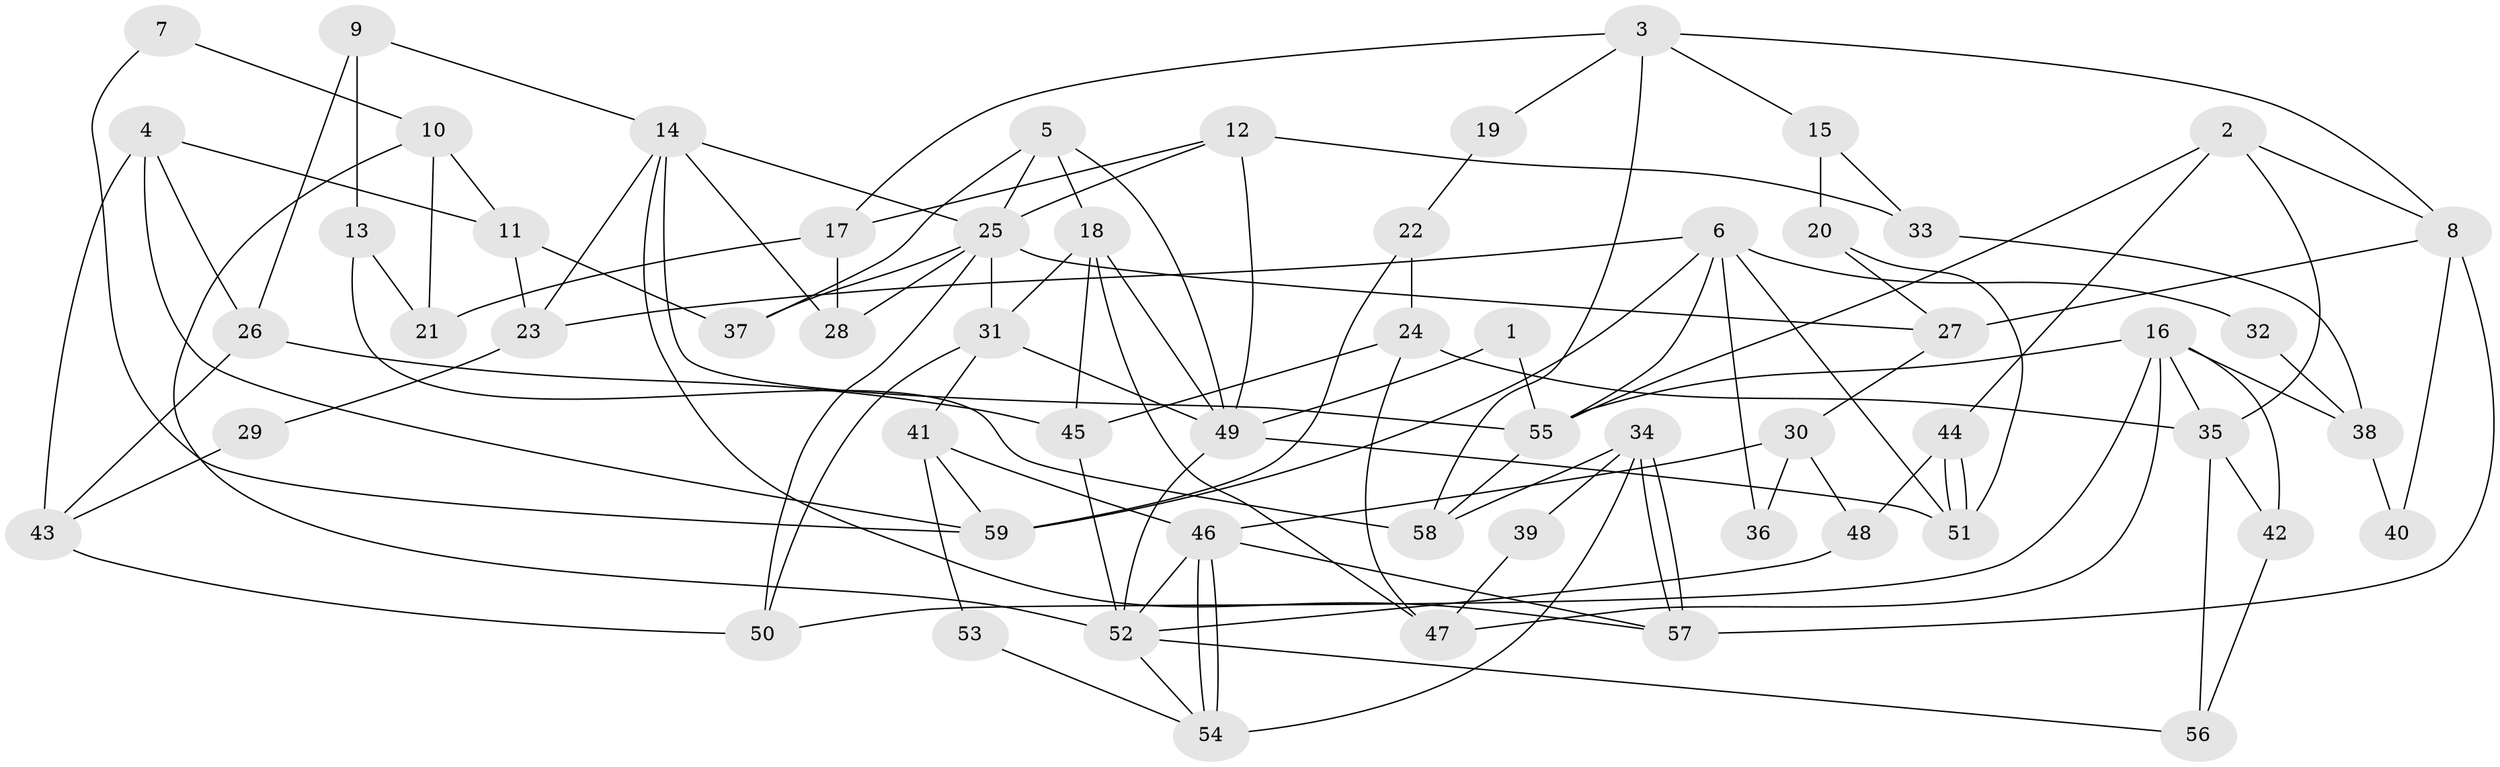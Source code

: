 // coarse degree distribution, {6: 0.2, 5: 0.17142857142857143, 7: 0.08571428571428572, 4: 0.22857142857142856, 3: 0.14285714285714285, 8: 0.05714285714285714, 2: 0.08571428571428572, 10: 0.02857142857142857}
// Generated by graph-tools (version 1.1) at 2025/41/03/06/25 10:41:54]
// undirected, 59 vertices, 118 edges
graph export_dot {
graph [start="1"]
  node [color=gray90,style=filled];
  1;
  2;
  3;
  4;
  5;
  6;
  7;
  8;
  9;
  10;
  11;
  12;
  13;
  14;
  15;
  16;
  17;
  18;
  19;
  20;
  21;
  22;
  23;
  24;
  25;
  26;
  27;
  28;
  29;
  30;
  31;
  32;
  33;
  34;
  35;
  36;
  37;
  38;
  39;
  40;
  41;
  42;
  43;
  44;
  45;
  46;
  47;
  48;
  49;
  50;
  51;
  52;
  53;
  54;
  55;
  56;
  57;
  58;
  59;
  1 -- 55;
  1 -- 49;
  2 -- 44;
  2 -- 35;
  2 -- 8;
  2 -- 55;
  3 -- 58;
  3 -- 8;
  3 -- 15;
  3 -- 17;
  3 -- 19;
  4 -- 26;
  4 -- 11;
  4 -- 43;
  4 -- 59;
  5 -- 25;
  5 -- 49;
  5 -- 18;
  5 -- 37;
  6 -- 51;
  6 -- 55;
  6 -- 23;
  6 -- 32;
  6 -- 36;
  6 -- 59;
  7 -- 59;
  7 -- 10;
  8 -- 57;
  8 -- 27;
  8 -- 40;
  9 -- 14;
  9 -- 13;
  9 -- 26;
  10 -- 11;
  10 -- 52;
  10 -- 21;
  11 -- 37;
  11 -- 23;
  12 -- 49;
  12 -- 25;
  12 -- 17;
  12 -- 33;
  13 -- 21;
  13 -- 58;
  14 -- 28;
  14 -- 57;
  14 -- 23;
  14 -- 25;
  14 -- 55;
  15 -- 20;
  15 -- 33;
  16 -- 50;
  16 -- 55;
  16 -- 35;
  16 -- 38;
  16 -- 42;
  16 -- 47;
  17 -- 21;
  17 -- 28;
  18 -- 45;
  18 -- 31;
  18 -- 47;
  18 -- 49;
  19 -- 22;
  20 -- 27;
  20 -- 51;
  22 -- 24;
  22 -- 59;
  23 -- 29;
  24 -- 45;
  24 -- 47;
  24 -- 35;
  25 -- 31;
  25 -- 27;
  25 -- 28;
  25 -- 37;
  25 -- 50;
  26 -- 43;
  26 -- 45;
  27 -- 30;
  29 -- 43;
  30 -- 46;
  30 -- 36;
  30 -- 48;
  31 -- 41;
  31 -- 49;
  31 -- 50;
  32 -- 38;
  33 -- 38;
  34 -- 57;
  34 -- 57;
  34 -- 54;
  34 -- 39;
  34 -- 58;
  35 -- 42;
  35 -- 56;
  38 -- 40;
  39 -- 47;
  41 -- 59;
  41 -- 46;
  41 -- 53;
  42 -- 56;
  43 -- 50;
  44 -- 51;
  44 -- 51;
  44 -- 48;
  45 -- 52;
  46 -- 52;
  46 -- 54;
  46 -- 54;
  46 -- 57;
  48 -- 52;
  49 -- 51;
  49 -- 52;
  52 -- 56;
  52 -- 54;
  53 -- 54;
  55 -- 58;
}
